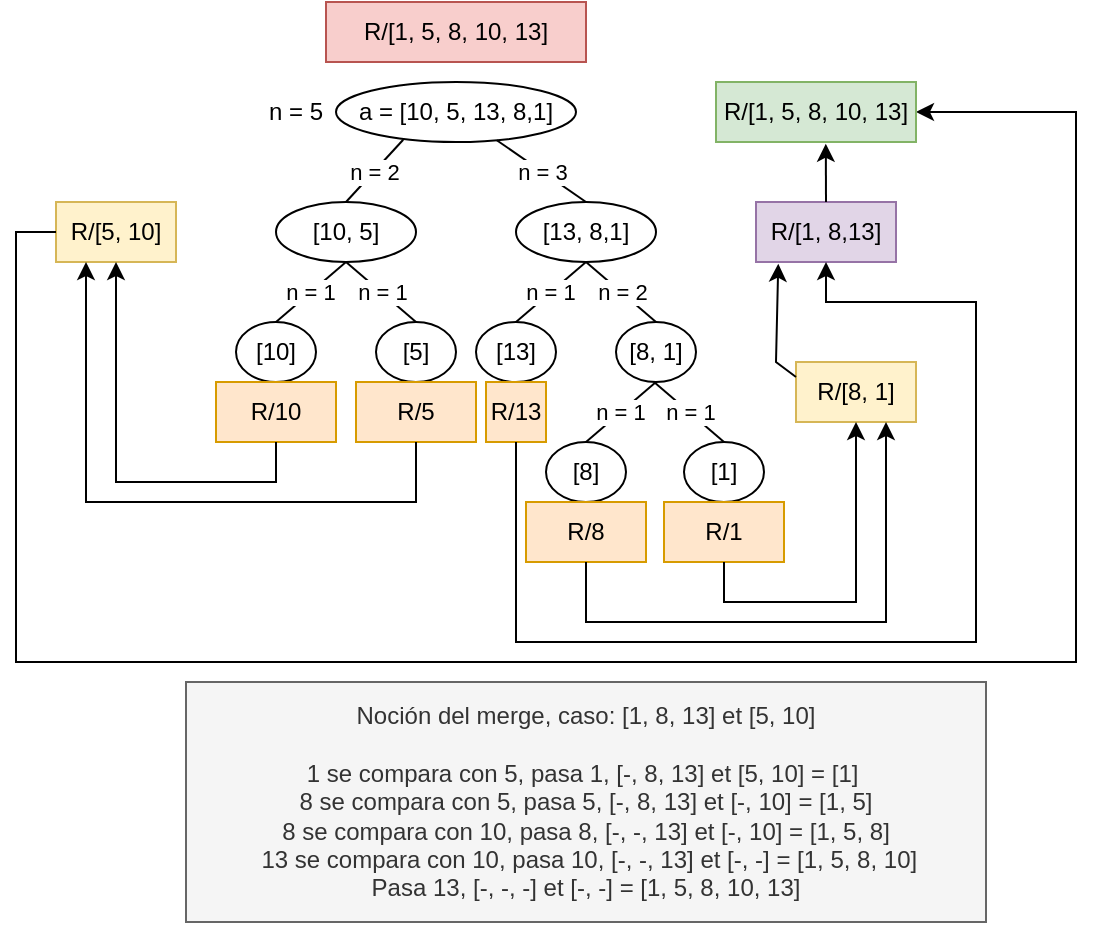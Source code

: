 <mxfile version="17.2.4" type="device"><diagram id="pmwHz6paZqh9kVXhW1CY" name="Página-1"><mxGraphModel dx="981" dy="597" grid="1" gridSize="10" guides="1" tooltips="1" connect="1" arrows="1" fold="1" page="1" pageScale="1" pageWidth="827" pageHeight="1169" math="0" shadow="0"><root><mxCell id="0"/><mxCell id="1" parent="0"/><mxCell id="G_uTEtd5X6Rx3Jl4HA67-55" value="a = [10, 5, 13, 8,1]" style="ellipse;whiteSpace=wrap;html=1;" vertex="1" parent="1"><mxGeometry x="220" y="360" width="120" height="30" as="geometry"/></mxCell><mxCell id="G_uTEtd5X6Rx3Jl4HA67-70" value="R/[1, 5, 8, 10, 13]" style="text;html=1;strokeColor=#b85450;fillColor=#f8cecc;align=center;verticalAlign=middle;whiteSpace=wrap;rounded=0;" vertex="1" parent="1"><mxGeometry x="215" y="320" width="130" height="30" as="geometry"/></mxCell><mxCell id="G_uTEtd5X6Rx3Jl4HA67-72" value="n = 3" style="endArrow=none;html=1;rounded=0;exitX=0.5;exitY=0;exitDx=0;exitDy=0;" edge="1" parent="1" source="G_uTEtd5X6Rx3Jl4HA67-75" target="G_uTEtd5X6Rx3Jl4HA67-55"><mxGeometry width="50" height="50" relative="1" as="geometry"><mxPoint x="330" y="410" as="sourcePoint"/><mxPoint x="300" y="400" as="targetPoint"/></mxGeometry></mxCell><mxCell id="G_uTEtd5X6Rx3Jl4HA67-73" value="n = 2" style="endArrow=none;html=1;rounded=0;entryX=0.28;entryY=0.962;entryDx=0;entryDy=0;entryPerimeter=0;exitX=0.5;exitY=0;exitDx=0;exitDy=0;" edge="1" parent="1" source="G_uTEtd5X6Rx3Jl4HA67-74" target="G_uTEtd5X6Rx3Jl4HA67-55"><mxGeometry width="50" height="50" relative="1" as="geometry"><mxPoint x="220" y="430" as="sourcePoint"/><mxPoint x="260" y="390" as="targetPoint"/></mxGeometry></mxCell><mxCell id="G_uTEtd5X6Rx3Jl4HA67-74" value="[10, 5]" style="ellipse;whiteSpace=wrap;html=1;" vertex="1" parent="1"><mxGeometry x="190" y="420" width="70" height="30" as="geometry"/></mxCell><mxCell id="G_uTEtd5X6Rx3Jl4HA67-75" value="[13, 8,1]" style="ellipse;whiteSpace=wrap;html=1;" vertex="1" parent="1"><mxGeometry x="310" y="420" width="70" height="30" as="geometry"/></mxCell><mxCell id="G_uTEtd5X6Rx3Jl4HA67-76" value="n = 1" style="endArrow=none;html=1;rounded=0;entryX=0.5;entryY=1;entryDx=0;entryDy=0;exitX=0.5;exitY=0;exitDx=0;exitDy=0;" edge="1" parent="1" source="G_uTEtd5X6Rx3Jl4HA67-78" target="G_uTEtd5X6Rx3Jl4HA67-74"><mxGeometry width="50" height="50" relative="1" as="geometry"><mxPoint x="191.4" y="481.14" as="sourcePoint"/><mxPoint x="220.0" y="450" as="targetPoint"/></mxGeometry></mxCell><mxCell id="G_uTEtd5X6Rx3Jl4HA67-77" value="n = 1" style="endArrow=none;html=1;rounded=0;entryX=0.5;entryY=1;entryDx=0;entryDy=0;exitX=0.5;exitY=0;exitDx=0;exitDy=0;" edge="1" parent="1" source="G_uTEtd5X6Rx3Jl4HA67-79" target="G_uTEtd5X6Rx3Jl4HA67-74"><mxGeometry width="50" height="50" relative="1" as="geometry"><mxPoint x="250" y="480" as="sourcePoint"/><mxPoint x="278.6" y="470" as="targetPoint"/></mxGeometry></mxCell><mxCell id="G_uTEtd5X6Rx3Jl4HA67-78" value="[10]" style="ellipse;whiteSpace=wrap;html=1;" vertex="1" parent="1"><mxGeometry x="170" y="480" width="40" height="30" as="geometry"/></mxCell><mxCell id="G_uTEtd5X6Rx3Jl4HA67-79" value="[5]" style="ellipse;whiteSpace=wrap;html=1;" vertex="1" parent="1"><mxGeometry x="240" y="480" width="40" height="30" as="geometry"/></mxCell><mxCell id="G_uTEtd5X6Rx3Jl4HA67-82" value="n = 1" style="endArrow=none;html=1;rounded=0;entryX=0.5;entryY=1;entryDx=0;entryDy=0;exitX=0.5;exitY=0;exitDx=0;exitDy=0;" edge="1" parent="1"><mxGeometry width="50" height="50" relative="1" as="geometry"><mxPoint x="310" y="480" as="sourcePoint"/><mxPoint x="345" y="450" as="targetPoint"/></mxGeometry></mxCell><mxCell id="G_uTEtd5X6Rx3Jl4HA67-83" value="[13]" style="ellipse;whiteSpace=wrap;html=1;" vertex="1" parent="1"><mxGeometry x="290" y="480" width="40" height="30" as="geometry"/></mxCell><mxCell id="G_uTEtd5X6Rx3Jl4HA67-85" value="n = 2" style="endArrow=none;html=1;rounded=0;entryX=0.5;entryY=1;entryDx=0;entryDy=0;exitX=0.5;exitY=0;exitDx=0;exitDy=0;" edge="1" parent="1"><mxGeometry width="50" height="50" relative="1" as="geometry"><mxPoint x="380" y="480" as="sourcePoint"/><mxPoint x="345" y="450" as="targetPoint"/></mxGeometry></mxCell><mxCell id="G_uTEtd5X6Rx3Jl4HA67-86" value="[8, 1]" style="ellipse;whiteSpace=wrap;html=1;" vertex="1" parent="1"><mxGeometry x="360" y="480" width="40" height="30" as="geometry"/></mxCell><mxCell id="G_uTEtd5X6Rx3Jl4HA67-87" value="n = 1" style="endArrow=none;html=1;rounded=0;entryX=0.5;entryY=1;entryDx=0;entryDy=0;exitX=0.5;exitY=0;exitDx=0;exitDy=0;" edge="1" parent="1"><mxGeometry width="50" height="50" relative="1" as="geometry"><mxPoint x="345" y="540" as="sourcePoint"/><mxPoint x="380" y="510" as="targetPoint"/></mxGeometry></mxCell><mxCell id="G_uTEtd5X6Rx3Jl4HA67-88" value="n = 1" style="endArrow=none;html=1;rounded=0;entryX=0.5;entryY=1;entryDx=0;entryDy=0;exitX=0.5;exitY=0;exitDx=0;exitDy=0;" edge="1" parent="1"><mxGeometry width="50" height="50" relative="1" as="geometry"><mxPoint x="414" y="540" as="sourcePoint"/><mxPoint x="379" y="510" as="targetPoint"/></mxGeometry></mxCell><mxCell id="G_uTEtd5X6Rx3Jl4HA67-89" value="[8]" style="ellipse;whiteSpace=wrap;html=1;" vertex="1" parent="1"><mxGeometry x="325" y="540" width="40" height="30" as="geometry"/></mxCell><mxCell id="G_uTEtd5X6Rx3Jl4HA67-90" value="[1]" style="ellipse;whiteSpace=wrap;html=1;" vertex="1" parent="1"><mxGeometry x="394" y="540" width="40" height="30" as="geometry"/></mxCell><mxCell id="G_uTEtd5X6Rx3Jl4HA67-95" value="R/1" style="text;html=1;strokeColor=#d79b00;fillColor=#ffe6cc;align=center;verticalAlign=middle;whiteSpace=wrap;rounded=0;" vertex="1" parent="1"><mxGeometry x="384" y="570" width="60" height="30" as="geometry"/></mxCell><mxCell id="G_uTEtd5X6Rx3Jl4HA67-97" value="R/&lt;span style=&quot;color: rgb(0 , 0 , 0)&quot;&gt;10&lt;/span&gt;" style="text;html=1;align=center;verticalAlign=middle;whiteSpace=wrap;rounded=0;fillColor=#ffe6cc;strokeColor=#d79b00;" vertex="1" parent="1"><mxGeometry x="160" y="510" width="60" height="30" as="geometry"/></mxCell><mxCell id="G_uTEtd5X6Rx3Jl4HA67-98" value="R/&lt;font color=&quot;#000000&quot;&gt;5&lt;/font&gt;" style="text;html=1;align=center;verticalAlign=middle;whiteSpace=wrap;rounded=0;fillColor=#ffe6cc;strokeColor=#d79b00;" vertex="1" parent="1"><mxGeometry x="230" y="510" width="60" height="30" as="geometry"/></mxCell><mxCell id="G_uTEtd5X6Rx3Jl4HA67-99" value="R/&lt;font color=&quot;#000000&quot;&gt;8&lt;/font&gt;" style="text;html=1;align=center;verticalAlign=middle;whiteSpace=wrap;rounded=0;fillColor=#ffe6cc;strokeColor=#d79b00;" vertex="1" parent="1"><mxGeometry x="315" y="570" width="60" height="30" as="geometry"/></mxCell><mxCell id="G_uTEtd5X6Rx3Jl4HA67-102" value="R/[5, 10]" style="text;html=1;align=center;verticalAlign=middle;whiteSpace=wrap;rounded=0;fillColor=#fff2cc;strokeColor=#d6b656;" vertex="1" parent="1"><mxGeometry x="80" y="420" width="60" height="30" as="geometry"/></mxCell><mxCell id="G_uTEtd5X6Rx3Jl4HA67-103" value="" style="endArrow=classic;html=1;rounded=0;exitX=0.5;exitY=1;exitDx=0;exitDy=0;entryX=0.5;entryY=1;entryDx=0;entryDy=0;" edge="1" parent="1" source="G_uTEtd5X6Rx3Jl4HA67-97" target="G_uTEtd5X6Rx3Jl4HA67-102"><mxGeometry width="50" height="50" relative="1" as="geometry"><mxPoint x="100" y="580" as="sourcePoint"/><mxPoint x="150" y="530" as="targetPoint"/><Array as="points"><mxPoint x="190" y="560"/><mxPoint x="110" y="560"/></Array></mxGeometry></mxCell><mxCell id="G_uTEtd5X6Rx3Jl4HA67-104" value="" style="endArrow=classic;html=1;rounded=0;exitX=0.5;exitY=1;exitDx=0;exitDy=0;entryX=0.25;entryY=1;entryDx=0;entryDy=0;" edge="1" parent="1" source="G_uTEtd5X6Rx3Jl4HA67-98" target="G_uTEtd5X6Rx3Jl4HA67-102"><mxGeometry width="50" height="50" relative="1" as="geometry"><mxPoint x="200" y="600" as="sourcePoint"/><mxPoint x="80" y="540" as="targetPoint"/><Array as="points"><mxPoint x="260" y="570"/><mxPoint x="95" y="570"/></Array></mxGeometry></mxCell><mxCell id="G_uTEtd5X6Rx3Jl4HA67-105" value="R/[8, 1]" style="text;html=1;align=center;verticalAlign=middle;whiteSpace=wrap;rounded=0;fillColor=#fff2cc;strokeColor=#d6b656;" vertex="1" parent="1"><mxGeometry x="450" y="500" width="60" height="30" as="geometry"/></mxCell><mxCell id="G_uTEtd5X6Rx3Jl4HA67-106" value="" style="endArrow=classic;html=1;rounded=0;exitX=0.5;exitY=1;exitDx=0;exitDy=0;entryX=0.75;entryY=1;entryDx=0;entryDy=0;" edge="1" parent="1" source="G_uTEtd5X6Rx3Jl4HA67-99" target="G_uTEtd5X6Rx3Jl4HA67-105"><mxGeometry width="50" height="50" relative="1" as="geometry"><mxPoint x="360" y="670" as="sourcePoint"/><mxPoint x="500" y="620" as="targetPoint"/><Array as="points"><mxPoint x="345" y="630"/><mxPoint x="495" y="630"/></Array></mxGeometry></mxCell><mxCell id="G_uTEtd5X6Rx3Jl4HA67-107" value="" style="endArrow=classic;html=1;rounded=0;exitX=0.5;exitY=1;exitDx=0;exitDy=0;entryX=0.5;entryY=1;entryDx=0;entryDy=0;" edge="1" parent="1" source="G_uTEtd5X6Rx3Jl4HA67-95" target="G_uTEtd5X6Rx3Jl4HA67-105"><mxGeometry width="50" height="50" relative="1" as="geometry"><mxPoint x="420" y="670" as="sourcePoint"/><mxPoint x="470" y="620" as="targetPoint"/><Array as="points"><mxPoint x="414" y="620"/><mxPoint x="480" y="620"/></Array></mxGeometry></mxCell><mxCell id="G_uTEtd5X6Rx3Jl4HA67-108" value="R/&lt;font color=&quot;#000000&quot;&gt;13&lt;/font&gt;" style="text;html=1;align=center;verticalAlign=middle;whiteSpace=wrap;rounded=0;fillColor=#ffe6cc;strokeColor=#d79b00;" vertex="1" parent="1"><mxGeometry x="295" y="510" width="30" height="30" as="geometry"/></mxCell><mxCell id="G_uTEtd5X6Rx3Jl4HA67-109" value="R/[1, 8,13]" style="text;html=1;align=center;verticalAlign=middle;whiteSpace=wrap;rounded=0;fillColor=#e1d5e7;strokeColor=#9673a6;" vertex="1" parent="1"><mxGeometry x="430" y="420" width="70" height="30" as="geometry"/></mxCell><mxCell id="G_uTEtd5X6Rx3Jl4HA67-110" value="" style="endArrow=classic;html=1;rounded=0;exitX=0.5;exitY=1;exitDx=0;exitDy=0;entryX=0.5;entryY=1;entryDx=0;entryDy=0;" edge="1" parent="1" source="G_uTEtd5X6Rx3Jl4HA67-108" target="G_uTEtd5X6Rx3Jl4HA67-109"><mxGeometry width="50" height="50" relative="1" as="geometry"><mxPoint x="260" y="620" as="sourcePoint"/><mxPoint x="460" y="550" as="targetPoint"/><Array as="points"><mxPoint x="310" y="640"/><mxPoint x="540" y="640"/><mxPoint x="540" y="560"/><mxPoint x="540" y="470"/><mxPoint x="465" y="470"/></Array></mxGeometry></mxCell><mxCell id="G_uTEtd5X6Rx3Jl4HA67-111" value="" style="endArrow=classic;html=1;rounded=0;exitX=0;exitY=0.5;exitDx=0;exitDy=0;entryX=1;entryY=0.5;entryDx=0;entryDy=0;" edge="1" parent="1" source="G_uTEtd5X6Rx3Jl4HA67-102" target="G_uTEtd5X6Rx3Jl4HA67-112"><mxGeometry width="50" height="50" relative="1" as="geometry"><mxPoint x="30" y="530" as="sourcePoint"/><mxPoint x="540" y="480" as="targetPoint"/><Array as="points"><mxPoint x="60" y="435"/><mxPoint x="60" y="650"/><mxPoint x="590" y="650"/><mxPoint x="590" y="435"/><mxPoint x="590" y="375"/></Array></mxGeometry></mxCell><mxCell id="G_uTEtd5X6Rx3Jl4HA67-112" value="R/[1, 5, 8, 10, 13]" style="text;html=1;align=center;verticalAlign=middle;whiteSpace=wrap;rounded=0;fillColor=#d5e8d4;strokeColor=#82b366;" vertex="1" parent="1"><mxGeometry x="410" y="360" width="100" height="30" as="geometry"/></mxCell><mxCell id="G_uTEtd5X6Rx3Jl4HA67-113" value="" style="endArrow=classic;html=1;rounded=0;exitX=0.5;exitY=0;exitDx=0;exitDy=0;entryX=0.549;entryY=1.029;entryDx=0;entryDy=0;entryPerimeter=0;" edge="1" parent="1" source="G_uTEtd5X6Rx3Jl4HA67-109" target="G_uTEtd5X6Rx3Jl4HA67-112"><mxGeometry width="50" height="50" relative="1" as="geometry"><mxPoint x="530" y="510" as="sourcePoint"/><mxPoint x="580" y="460" as="targetPoint"/></mxGeometry></mxCell><mxCell id="G_uTEtd5X6Rx3Jl4HA67-114" value="" style="endArrow=classic;html=1;rounded=0;exitX=0;exitY=0.25;exitDx=0;exitDy=0;entryX=0.159;entryY=1.029;entryDx=0;entryDy=0;entryPerimeter=0;" edge="1" parent="1" source="G_uTEtd5X6Rx3Jl4HA67-105" target="G_uTEtd5X6Rx3Jl4HA67-109"><mxGeometry width="50" height="50" relative="1" as="geometry"><mxPoint x="380" y="470" as="sourcePoint"/><mxPoint x="430" y="420" as="targetPoint"/><Array as="points"><mxPoint x="440" y="500"/></Array></mxGeometry></mxCell><mxCell id="G_uTEtd5X6Rx3Jl4HA67-115" value="n = 5" style="text;html=1;strokeColor=none;fillColor=none;align=center;verticalAlign=middle;whiteSpace=wrap;rounded=0;" vertex="1" parent="1"><mxGeometry x="170" y="360" width="60" height="30" as="geometry"/></mxCell><mxCell id="G_uTEtd5X6Rx3Jl4HA67-116" value="Noción del merge, caso: [1, 8, 13] et [5, 10]&lt;br&gt;&lt;br&gt;1 se compara con 5, pasa 1, [-, 8, 13] et [5, 10] = [1]&amp;nbsp;&lt;br&gt;8 se compara con 5, pasa 5, [-, 8, 13] et [-, 10] = [1, 5]&lt;br&gt;8 se compara con 10, pasa 8, [-, -, 13] et [-, 10] = [1, 5, 8]&lt;br&gt;&amp;nbsp;13 se compara con 10, pasa 10, [-, -, 13] et [-, -] = [1, 5, 8, 10]&lt;br&gt;Pasa 13, [-, -, -] et [-, -] = [1, 5, 8, 10, 13]&lt;br&gt;" style="rounded=0;whiteSpace=wrap;html=1;fillColor=#f5f5f5;fontColor=#333333;strokeColor=#666666;" vertex="1" parent="1"><mxGeometry x="145" y="660" width="400" height="120" as="geometry"/></mxCell></root></mxGraphModel></diagram></mxfile>